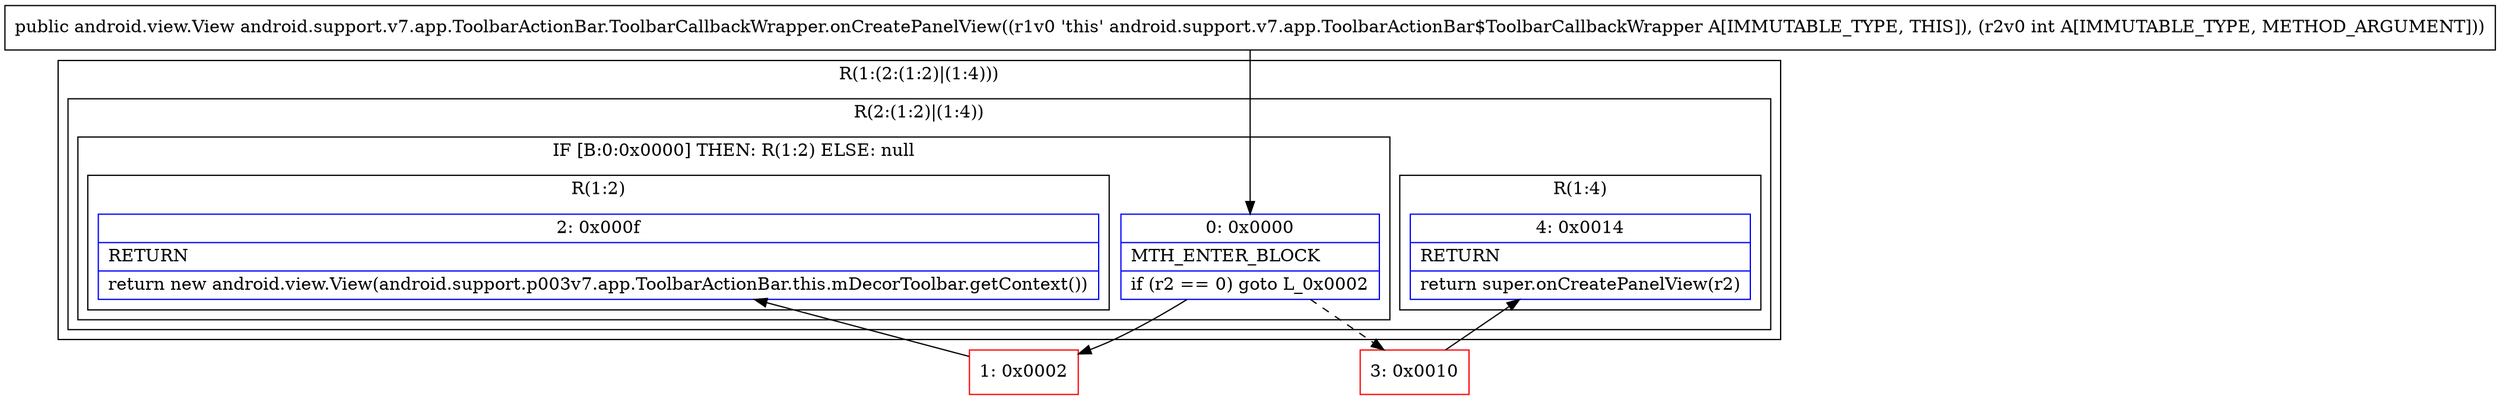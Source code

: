 digraph "CFG forandroid.support.v7.app.ToolbarActionBar.ToolbarCallbackWrapper.onCreatePanelView(I)Landroid\/view\/View;" {
subgraph cluster_Region_510095917 {
label = "R(1:(2:(1:2)|(1:4)))";
node [shape=record,color=blue];
subgraph cluster_Region_1597370354 {
label = "R(2:(1:2)|(1:4))";
node [shape=record,color=blue];
subgraph cluster_IfRegion_352569102 {
label = "IF [B:0:0x0000] THEN: R(1:2) ELSE: null";
node [shape=record,color=blue];
Node_0 [shape=record,label="{0\:\ 0x0000|MTH_ENTER_BLOCK\l|if (r2 == 0) goto L_0x0002\l}"];
subgraph cluster_Region_304636756 {
label = "R(1:2)";
node [shape=record,color=blue];
Node_2 [shape=record,label="{2\:\ 0x000f|RETURN\l|return new android.view.View(android.support.p003v7.app.ToolbarActionBar.this.mDecorToolbar.getContext())\l}"];
}
}
subgraph cluster_Region_939236646 {
label = "R(1:4)";
node [shape=record,color=blue];
Node_4 [shape=record,label="{4\:\ 0x0014|RETURN\l|return super.onCreatePanelView(r2)\l}"];
}
}
}
Node_1 [shape=record,color=red,label="{1\:\ 0x0002}"];
Node_3 [shape=record,color=red,label="{3\:\ 0x0010}"];
MethodNode[shape=record,label="{public android.view.View android.support.v7.app.ToolbarActionBar.ToolbarCallbackWrapper.onCreatePanelView((r1v0 'this' android.support.v7.app.ToolbarActionBar$ToolbarCallbackWrapper A[IMMUTABLE_TYPE, THIS]), (r2v0 int A[IMMUTABLE_TYPE, METHOD_ARGUMENT])) }"];
MethodNode -> Node_0;
Node_0 -> Node_1;
Node_0 -> Node_3[style=dashed];
Node_1 -> Node_2;
Node_3 -> Node_4;
}


